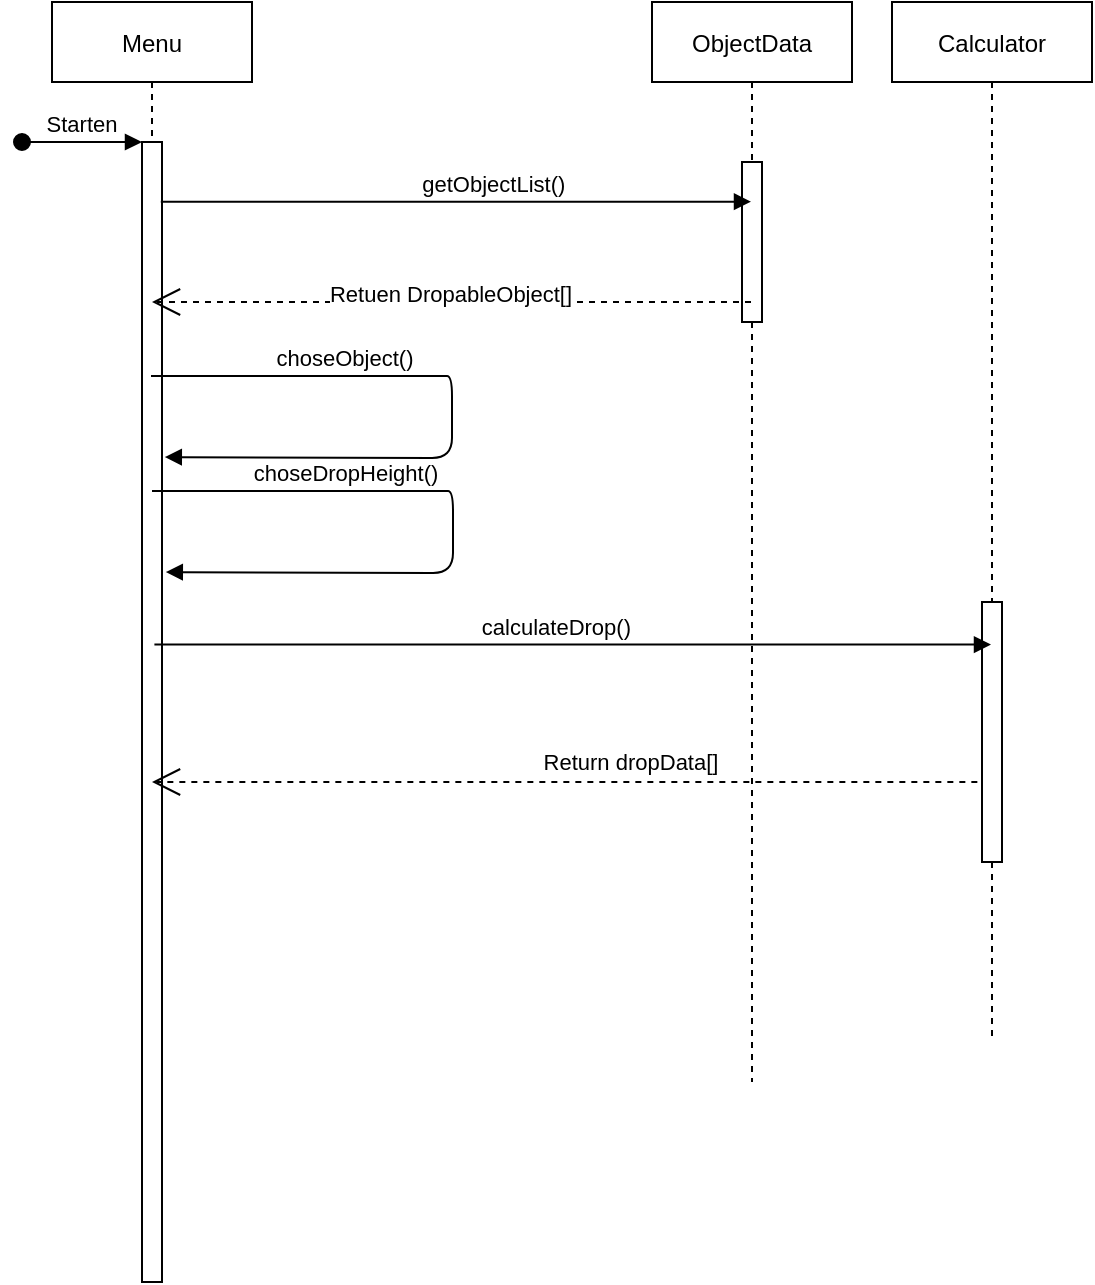 <mxfile version="20.7.4" type="device"><diagram id="kgpKYQtTHZ0yAKxKKP6v" name="Page-1"><mxGraphModel dx="1615" dy="898" grid="1" gridSize="10" guides="1" tooltips="1" connect="1" arrows="1" fold="1" page="1" pageScale="1" pageWidth="850" pageHeight="1100" math="0" shadow="0"><root><mxCell id="0"/><mxCell id="1" parent="0"/><mxCell id="CiOHq1lpFoKAV-2nkZOn-6" value="Menu" style="shape=umlLifeline;perimeter=lifelinePerimeter;container=1;collapsible=0;recursiveResize=0;rounded=0;shadow=0;strokeWidth=1;" vertex="1" parent="1"><mxGeometry x="120" y="80" width="100" height="640" as="geometry"/></mxCell><mxCell id="CiOHq1lpFoKAV-2nkZOn-7" value="" style="points=[];perimeter=orthogonalPerimeter;rounded=0;shadow=0;strokeWidth=1;" vertex="1" parent="CiOHq1lpFoKAV-2nkZOn-6"><mxGeometry x="45" y="70" width="10" height="570" as="geometry"/></mxCell><mxCell id="CiOHq1lpFoKAV-2nkZOn-8" value="Starten" style="verticalAlign=bottom;startArrow=oval;endArrow=block;startSize=8;shadow=0;strokeWidth=1;" edge="1" parent="CiOHq1lpFoKAV-2nkZOn-6" target="CiOHq1lpFoKAV-2nkZOn-7"><mxGeometry relative="1" as="geometry"><mxPoint x="-15" y="70" as="sourcePoint"/></mxGeometry></mxCell><mxCell id="CiOHq1lpFoKAV-2nkZOn-9" value="ObjectData" style="shape=umlLifeline;perimeter=lifelinePerimeter;container=1;collapsible=0;recursiveResize=0;rounded=0;shadow=0;strokeWidth=1;" vertex="1" parent="1"><mxGeometry x="420" y="80" width="100" height="540" as="geometry"/></mxCell><mxCell id="CiOHq1lpFoKAV-2nkZOn-10" value="" style="points=[];perimeter=orthogonalPerimeter;rounded=0;shadow=0;strokeWidth=1;" vertex="1" parent="CiOHq1lpFoKAV-2nkZOn-9"><mxGeometry x="45" y="80" width="10" height="80" as="geometry"/></mxCell><mxCell id="CiOHq1lpFoKAV-2nkZOn-11" value="" style="endArrow=open;dashed=1;endFill=0;endSize=12;html=1;rounded=0;" edge="1" parent="CiOHq1lpFoKAV-2nkZOn-9" target="CiOHq1lpFoKAV-2nkZOn-6"><mxGeometry width="160" relative="1" as="geometry"><mxPoint x="174.67" y="390" as="sourcePoint"/><mxPoint x="55.003" y="390" as="targetPoint"/><Array as="points"><mxPoint x="135.17" y="390"/></Array></mxGeometry></mxCell><mxCell id="CiOHq1lpFoKAV-2nkZOn-12" value="Return dropData[]" style="edgeLabel;html=1;align=center;verticalAlign=middle;resizable=0;points=[];" vertex="1" connectable="0" parent="CiOHq1lpFoKAV-2nkZOn-11"><mxGeometry x="-0.146" y="-5" relative="1" as="geometry"><mxPoint x="-4" y="-5" as="offset"/></mxGeometry></mxCell><mxCell id="CiOHq1lpFoKAV-2nkZOn-13" value="" style="endArrow=open;dashed=1;endFill=0;endSize=12;html=1;rounded=0;" edge="1" parent="1" source="CiOHq1lpFoKAV-2nkZOn-9" target="CiOHq1lpFoKAV-2nkZOn-6"><mxGeometry width="160" relative="1" as="geometry"><mxPoint x="400" y="250" as="sourcePoint"/><mxPoint x="370" y="230" as="targetPoint"/><Array as="points"><mxPoint x="430" y="230"/></Array></mxGeometry></mxCell><mxCell id="CiOHq1lpFoKAV-2nkZOn-14" value="Retuen DropableObject[]" style="edgeLabel;html=1;align=center;verticalAlign=middle;resizable=0;points=[];" vertex="1" connectable="0" parent="CiOHq1lpFoKAV-2nkZOn-13"><mxGeometry x="0.005" y="-4" relative="1" as="geometry"><mxPoint as="offset"/></mxGeometry></mxCell><mxCell id="CiOHq1lpFoKAV-2nkZOn-15" value="Calculator" style="shape=umlLifeline;perimeter=lifelinePerimeter;container=1;collapsible=0;recursiveResize=0;rounded=0;shadow=0;strokeWidth=1;" vertex="1" parent="1"><mxGeometry x="540" y="80" width="100" height="520" as="geometry"/></mxCell><mxCell id="CiOHq1lpFoKAV-2nkZOn-16" value="" style="points=[];perimeter=orthogonalPerimeter;rounded=0;shadow=0;strokeWidth=1;" vertex="1" parent="CiOHq1lpFoKAV-2nkZOn-15"><mxGeometry x="45" y="300" width="10" height="130" as="geometry"/></mxCell><mxCell id="CiOHq1lpFoKAV-2nkZOn-17" value="choseObject()" style="verticalAlign=bottom;endArrow=block;shadow=0;strokeWidth=1;entryX=0.564;entryY=0.454;entryDx=0;entryDy=0;entryPerimeter=0;" edge="1" parent="1"><mxGeometry x="-0.426" relative="1" as="geometry"><mxPoint x="169.5" y="267" as="sourcePoint"/><mxPoint x="176.4" y="307.56" as="targetPoint"/><mxPoint x="1" as="offset"/><Array as="points"><mxPoint x="270" y="267"/><mxPoint x="310" y="267"/><mxPoint x="320" y="267"/><mxPoint x="320" y="308"/></Array></mxGeometry></mxCell><mxCell id="CiOHq1lpFoKAV-2nkZOn-18" value="calculateDrop()" style="verticalAlign=bottom;endArrow=block;shadow=0;strokeWidth=1;exitX=0.512;exitY=0.502;exitDx=0;exitDy=0;exitPerimeter=0;" edge="1" parent="1" source="CiOHq1lpFoKAV-2nkZOn-6" target="CiOHq1lpFoKAV-2nkZOn-15"><mxGeometry x="-0.039" relative="1" as="geometry"><mxPoint x="473.07" y="398.88" as="sourcePoint"/><mxPoint x="465" y="470.0" as="targetPoint"/><mxPoint as="offset"/></mxGeometry></mxCell><mxCell id="CiOHq1lpFoKAV-2nkZOn-19" value="getObjectList()" style="verticalAlign=bottom;endArrow=block;shadow=0;strokeWidth=1;exitX=0.544;exitY=0.156;exitDx=0;exitDy=0;exitPerimeter=0;" edge="1" parent="1" source="CiOHq1lpFoKAV-2nkZOn-6" target="CiOHq1lpFoKAV-2nkZOn-9"><mxGeometry x="0.13" relative="1" as="geometry"><mxPoint x="355" y="180.0" as="sourcePoint"/><mxPoint x="470" y="180" as="targetPoint"/><mxPoint as="offset"/></mxGeometry></mxCell><mxCell id="CiOHq1lpFoKAV-2nkZOn-20" value="choseDropHeight()" style="verticalAlign=bottom;endArrow=block;shadow=0;strokeWidth=1;entryX=0.564;entryY=0.454;entryDx=0;entryDy=0;entryPerimeter=0;" edge="1" parent="1"><mxGeometry x="-0.426" relative="1" as="geometry"><mxPoint x="170" y="324.5" as="sourcePoint"/><mxPoint x="176.9" y="365.06" as="targetPoint"/><mxPoint x="1" as="offset"/><Array as="points"><mxPoint x="270.5" y="324.5"/><mxPoint x="310.5" y="324.5"/><mxPoint x="320.5" y="324.5"/><mxPoint x="320.5" y="365.5"/></Array></mxGeometry></mxCell></root></mxGraphModel></diagram></mxfile>
